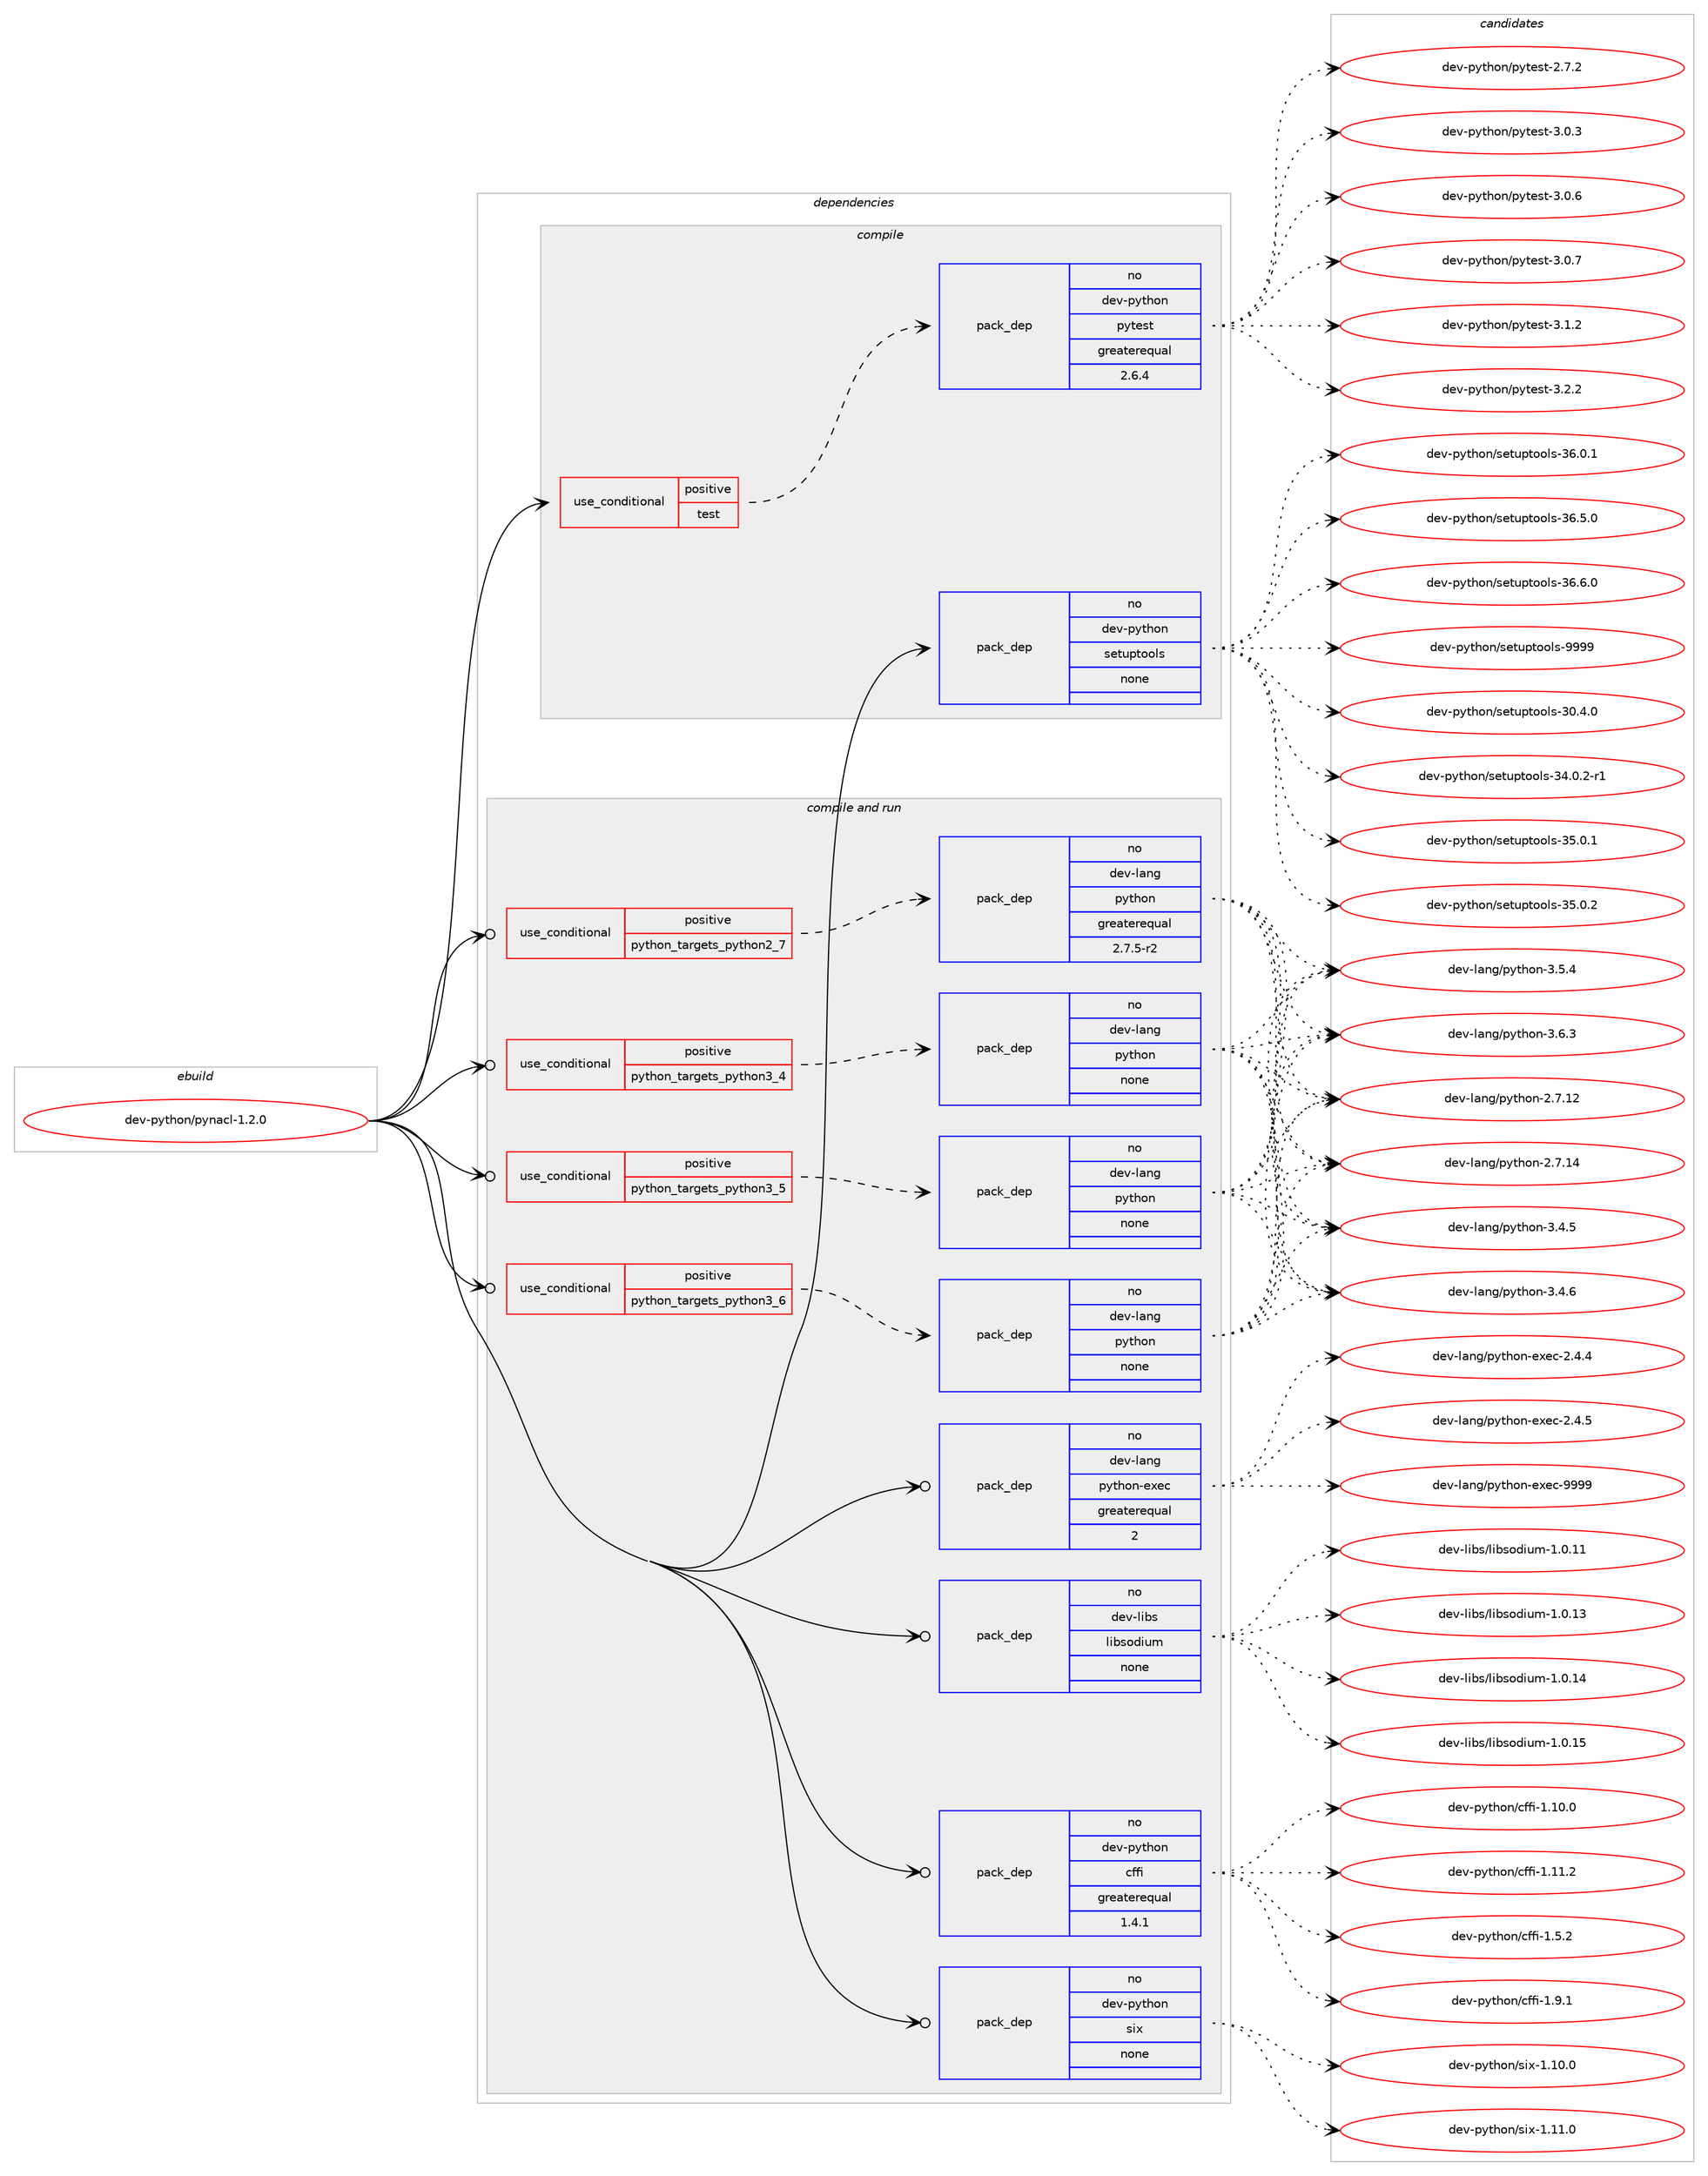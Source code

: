 digraph prolog {

# *************
# Graph options
# *************

newrank=true;
concentrate=true;
compound=true;
graph [rankdir=LR,fontname=Helvetica,fontsize=10,ranksep=1.5];#, ranksep=2.5, nodesep=0.2];
edge  [arrowhead=vee];
node  [fontname=Helvetica,fontsize=10];

# **********
# The ebuild
# **********

subgraph cluster_leftcol {
color=gray;
rank=same;
label=<<i>ebuild</i>>;
id [label="dev-python/pynacl-1.2.0", color=red, width=4, href="../dev-python/pynacl-1.2.0.svg"];
}

# ****************
# The dependencies
# ****************

subgraph cluster_midcol {
color=gray;
label=<<i>dependencies</i>>;
subgraph cluster_compile {
fillcolor="#eeeeee";
style=filled;
label=<<i>compile</i>>;
subgraph cond38886 {
dependency177753 [label=<<TABLE BORDER="0" CELLBORDER="1" CELLSPACING="0" CELLPADDING="4"><TR><TD ROWSPAN="3" CELLPADDING="10">use_conditional</TD></TR><TR><TD>positive</TD></TR><TR><TD>test</TD></TR></TABLE>>, shape=none, color=red];
subgraph pack134949 {
dependency177754 [label=<<TABLE BORDER="0" CELLBORDER="1" CELLSPACING="0" CELLPADDING="4" WIDTH="220"><TR><TD ROWSPAN="6" CELLPADDING="30">pack_dep</TD></TR><TR><TD WIDTH="110">no</TD></TR><TR><TD>dev-python</TD></TR><TR><TD>pytest</TD></TR><TR><TD>greaterequal</TD></TR><TR><TD>2.6.4</TD></TR></TABLE>>, shape=none, color=blue];
}
dependency177753:e -> dependency177754:w [weight=20,style="dashed",arrowhead="vee"];
}
id:e -> dependency177753:w [weight=20,style="solid",arrowhead="vee"];
subgraph pack134950 {
dependency177755 [label=<<TABLE BORDER="0" CELLBORDER="1" CELLSPACING="0" CELLPADDING="4" WIDTH="220"><TR><TD ROWSPAN="6" CELLPADDING="30">pack_dep</TD></TR><TR><TD WIDTH="110">no</TD></TR><TR><TD>dev-python</TD></TR><TR><TD>setuptools</TD></TR><TR><TD>none</TD></TR><TR><TD></TD></TR></TABLE>>, shape=none, color=blue];
}
id:e -> dependency177755:w [weight=20,style="solid",arrowhead="vee"];
}
subgraph cluster_compileandrun {
fillcolor="#eeeeee";
style=filled;
label=<<i>compile and run</i>>;
subgraph cond38887 {
dependency177756 [label=<<TABLE BORDER="0" CELLBORDER="1" CELLSPACING="0" CELLPADDING="4"><TR><TD ROWSPAN="3" CELLPADDING="10">use_conditional</TD></TR><TR><TD>positive</TD></TR><TR><TD>python_targets_python2_7</TD></TR></TABLE>>, shape=none, color=red];
subgraph pack134951 {
dependency177757 [label=<<TABLE BORDER="0" CELLBORDER="1" CELLSPACING="0" CELLPADDING="4" WIDTH="220"><TR><TD ROWSPAN="6" CELLPADDING="30">pack_dep</TD></TR><TR><TD WIDTH="110">no</TD></TR><TR><TD>dev-lang</TD></TR><TR><TD>python</TD></TR><TR><TD>greaterequal</TD></TR><TR><TD>2.7.5-r2</TD></TR></TABLE>>, shape=none, color=blue];
}
dependency177756:e -> dependency177757:w [weight=20,style="dashed",arrowhead="vee"];
}
id:e -> dependency177756:w [weight=20,style="solid",arrowhead="odotvee"];
subgraph cond38888 {
dependency177758 [label=<<TABLE BORDER="0" CELLBORDER="1" CELLSPACING="0" CELLPADDING="4"><TR><TD ROWSPAN="3" CELLPADDING="10">use_conditional</TD></TR><TR><TD>positive</TD></TR><TR><TD>python_targets_python3_4</TD></TR></TABLE>>, shape=none, color=red];
subgraph pack134952 {
dependency177759 [label=<<TABLE BORDER="0" CELLBORDER="1" CELLSPACING="0" CELLPADDING="4" WIDTH="220"><TR><TD ROWSPAN="6" CELLPADDING="30">pack_dep</TD></TR><TR><TD WIDTH="110">no</TD></TR><TR><TD>dev-lang</TD></TR><TR><TD>python</TD></TR><TR><TD>none</TD></TR><TR><TD></TD></TR></TABLE>>, shape=none, color=blue];
}
dependency177758:e -> dependency177759:w [weight=20,style="dashed",arrowhead="vee"];
}
id:e -> dependency177758:w [weight=20,style="solid",arrowhead="odotvee"];
subgraph cond38889 {
dependency177760 [label=<<TABLE BORDER="0" CELLBORDER="1" CELLSPACING="0" CELLPADDING="4"><TR><TD ROWSPAN="3" CELLPADDING="10">use_conditional</TD></TR><TR><TD>positive</TD></TR><TR><TD>python_targets_python3_5</TD></TR></TABLE>>, shape=none, color=red];
subgraph pack134953 {
dependency177761 [label=<<TABLE BORDER="0" CELLBORDER="1" CELLSPACING="0" CELLPADDING="4" WIDTH="220"><TR><TD ROWSPAN="6" CELLPADDING="30">pack_dep</TD></TR><TR><TD WIDTH="110">no</TD></TR><TR><TD>dev-lang</TD></TR><TR><TD>python</TD></TR><TR><TD>none</TD></TR><TR><TD></TD></TR></TABLE>>, shape=none, color=blue];
}
dependency177760:e -> dependency177761:w [weight=20,style="dashed",arrowhead="vee"];
}
id:e -> dependency177760:w [weight=20,style="solid",arrowhead="odotvee"];
subgraph cond38890 {
dependency177762 [label=<<TABLE BORDER="0" CELLBORDER="1" CELLSPACING="0" CELLPADDING="4"><TR><TD ROWSPAN="3" CELLPADDING="10">use_conditional</TD></TR><TR><TD>positive</TD></TR><TR><TD>python_targets_python3_6</TD></TR></TABLE>>, shape=none, color=red];
subgraph pack134954 {
dependency177763 [label=<<TABLE BORDER="0" CELLBORDER="1" CELLSPACING="0" CELLPADDING="4" WIDTH="220"><TR><TD ROWSPAN="6" CELLPADDING="30">pack_dep</TD></TR><TR><TD WIDTH="110">no</TD></TR><TR><TD>dev-lang</TD></TR><TR><TD>python</TD></TR><TR><TD>none</TD></TR><TR><TD></TD></TR></TABLE>>, shape=none, color=blue];
}
dependency177762:e -> dependency177763:w [weight=20,style="dashed",arrowhead="vee"];
}
id:e -> dependency177762:w [weight=20,style="solid",arrowhead="odotvee"];
subgraph pack134955 {
dependency177764 [label=<<TABLE BORDER="0" CELLBORDER="1" CELLSPACING="0" CELLPADDING="4" WIDTH="220"><TR><TD ROWSPAN="6" CELLPADDING="30">pack_dep</TD></TR><TR><TD WIDTH="110">no</TD></TR><TR><TD>dev-lang</TD></TR><TR><TD>python-exec</TD></TR><TR><TD>greaterequal</TD></TR><TR><TD>2</TD></TR></TABLE>>, shape=none, color=blue];
}
id:e -> dependency177764:w [weight=20,style="solid",arrowhead="odotvee"];
subgraph pack134956 {
dependency177765 [label=<<TABLE BORDER="0" CELLBORDER="1" CELLSPACING="0" CELLPADDING="4" WIDTH="220"><TR><TD ROWSPAN="6" CELLPADDING="30">pack_dep</TD></TR><TR><TD WIDTH="110">no</TD></TR><TR><TD>dev-libs</TD></TR><TR><TD>libsodium</TD></TR><TR><TD>none</TD></TR><TR><TD></TD></TR></TABLE>>, shape=none, color=blue];
}
id:e -> dependency177765:w [weight=20,style="solid",arrowhead="odotvee"];
subgraph pack134957 {
dependency177766 [label=<<TABLE BORDER="0" CELLBORDER="1" CELLSPACING="0" CELLPADDING="4" WIDTH="220"><TR><TD ROWSPAN="6" CELLPADDING="30">pack_dep</TD></TR><TR><TD WIDTH="110">no</TD></TR><TR><TD>dev-python</TD></TR><TR><TD>cffi</TD></TR><TR><TD>greaterequal</TD></TR><TR><TD>1.4.1</TD></TR></TABLE>>, shape=none, color=blue];
}
id:e -> dependency177766:w [weight=20,style="solid",arrowhead="odotvee"];
subgraph pack134958 {
dependency177767 [label=<<TABLE BORDER="0" CELLBORDER="1" CELLSPACING="0" CELLPADDING="4" WIDTH="220"><TR><TD ROWSPAN="6" CELLPADDING="30">pack_dep</TD></TR><TR><TD WIDTH="110">no</TD></TR><TR><TD>dev-python</TD></TR><TR><TD>six</TD></TR><TR><TD>none</TD></TR><TR><TD></TD></TR></TABLE>>, shape=none, color=blue];
}
id:e -> dependency177767:w [weight=20,style="solid",arrowhead="odotvee"];
}
subgraph cluster_run {
fillcolor="#eeeeee";
style=filled;
label=<<i>run</i>>;
}
}

# **************
# The candidates
# **************

subgraph cluster_choices {
rank=same;
color=gray;
label=<<i>candidates</i>>;

subgraph choice134949 {
color=black;
nodesep=1;
choice1001011184511212111610411111047112121116101115116455046554650 [label="dev-python/pytest-2.7.2", color=red, width=4,href="../dev-python/pytest-2.7.2.svg"];
choice1001011184511212111610411111047112121116101115116455146484651 [label="dev-python/pytest-3.0.3", color=red, width=4,href="../dev-python/pytest-3.0.3.svg"];
choice1001011184511212111610411111047112121116101115116455146484654 [label="dev-python/pytest-3.0.6", color=red, width=4,href="../dev-python/pytest-3.0.6.svg"];
choice1001011184511212111610411111047112121116101115116455146484655 [label="dev-python/pytest-3.0.7", color=red, width=4,href="../dev-python/pytest-3.0.7.svg"];
choice1001011184511212111610411111047112121116101115116455146494650 [label="dev-python/pytest-3.1.2", color=red, width=4,href="../dev-python/pytest-3.1.2.svg"];
choice1001011184511212111610411111047112121116101115116455146504650 [label="dev-python/pytest-3.2.2", color=red, width=4,href="../dev-python/pytest-3.2.2.svg"];
dependency177754:e -> choice1001011184511212111610411111047112121116101115116455046554650:w [style=dotted,weight="100"];
dependency177754:e -> choice1001011184511212111610411111047112121116101115116455146484651:w [style=dotted,weight="100"];
dependency177754:e -> choice1001011184511212111610411111047112121116101115116455146484654:w [style=dotted,weight="100"];
dependency177754:e -> choice1001011184511212111610411111047112121116101115116455146484655:w [style=dotted,weight="100"];
dependency177754:e -> choice1001011184511212111610411111047112121116101115116455146494650:w [style=dotted,weight="100"];
dependency177754:e -> choice1001011184511212111610411111047112121116101115116455146504650:w [style=dotted,weight="100"];
}
subgraph choice134950 {
color=black;
nodesep=1;
choice100101118451121211161041111104711510111611711211611111110811545514846524648 [label="dev-python/setuptools-30.4.0", color=red, width=4,href="../dev-python/setuptools-30.4.0.svg"];
choice1001011184511212111610411111047115101116117112116111111108115455152464846504511449 [label="dev-python/setuptools-34.0.2-r1", color=red, width=4,href="../dev-python/setuptools-34.0.2-r1.svg"];
choice100101118451121211161041111104711510111611711211611111110811545515346484649 [label="dev-python/setuptools-35.0.1", color=red, width=4,href="../dev-python/setuptools-35.0.1.svg"];
choice100101118451121211161041111104711510111611711211611111110811545515346484650 [label="dev-python/setuptools-35.0.2", color=red, width=4,href="../dev-python/setuptools-35.0.2.svg"];
choice100101118451121211161041111104711510111611711211611111110811545515446484649 [label="dev-python/setuptools-36.0.1", color=red, width=4,href="../dev-python/setuptools-36.0.1.svg"];
choice100101118451121211161041111104711510111611711211611111110811545515446534648 [label="dev-python/setuptools-36.5.0", color=red, width=4,href="../dev-python/setuptools-36.5.0.svg"];
choice100101118451121211161041111104711510111611711211611111110811545515446544648 [label="dev-python/setuptools-36.6.0", color=red, width=4,href="../dev-python/setuptools-36.6.0.svg"];
choice10010111845112121116104111110471151011161171121161111111081154557575757 [label="dev-python/setuptools-9999", color=red, width=4,href="../dev-python/setuptools-9999.svg"];
dependency177755:e -> choice100101118451121211161041111104711510111611711211611111110811545514846524648:w [style=dotted,weight="100"];
dependency177755:e -> choice1001011184511212111610411111047115101116117112116111111108115455152464846504511449:w [style=dotted,weight="100"];
dependency177755:e -> choice100101118451121211161041111104711510111611711211611111110811545515346484649:w [style=dotted,weight="100"];
dependency177755:e -> choice100101118451121211161041111104711510111611711211611111110811545515346484650:w [style=dotted,weight="100"];
dependency177755:e -> choice100101118451121211161041111104711510111611711211611111110811545515446484649:w [style=dotted,weight="100"];
dependency177755:e -> choice100101118451121211161041111104711510111611711211611111110811545515446534648:w [style=dotted,weight="100"];
dependency177755:e -> choice100101118451121211161041111104711510111611711211611111110811545515446544648:w [style=dotted,weight="100"];
dependency177755:e -> choice10010111845112121116104111110471151011161171121161111111081154557575757:w [style=dotted,weight="100"];
}
subgraph choice134951 {
color=black;
nodesep=1;
choice10010111845108971101034711212111610411111045504655464950 [label="dev-lang/python-2.7.12", color=red, width=4,href="../dev-lang/python-2.7.12.svg"];
choice10010111845108971101034711212111610411111045504655464952 [label="dev-lang/python-2.7.14", color=red, width=4,href="../dev-lang/python-2.7.14.svg"];
choice100101118451089711010347112121116104111110455146524653 [label="dev-lang/python-3.4.5", color=red, width=4,href="../dev-lang/python-3.4.5.svg"];
choice100101118451089711010347112121116104111110455146524654 [label="dev-lang/python-3.4.6", color=red, width=4,href="../dev-lang/python-3.4.6.svg"];
choice100101118451089711010347112121116104111110455146534652 [label="dev-lang/python-3.5.4", color=red, width=4,href="../dev-lang/python-3.5.4.svg"];
choice100101118451089711010347112121116104111110455146544651 [label="dev-lang/python-3.6.3", color=red, width=4,href="../dev-lang/python-3.6.3.svg"];
dependency177757:e -> choice10010111845108971101034711212111610411111045504655464950:w [style=dotted,weight="100"];
dependency177757:e -> choice10010111845108971101034711212111610411111045504655464952:w [style=dotted,weight="100"];
dependency177757:e -> choice100101118451089711010347112121116104111110455146524653:w [style=dotted,weight="100"];
dependency177757:e -> choice100101118451089711010347112121116104111110455146524654:w [style=dotted,weight="100"];
dependency177757:e -> choice100101118451089711010347112121116104111110455146534652:w [style=dotted,weight="100"];
dependency177757:e -> choice100101118451089711010347112121116104111110455146544651:w [style=dotted,weight="100"];
}
subgraph choice134952 {
color=black;
nodesep=1;
choice10010111845108971101034711212111610411111045504655464950 [label="dev-lang/python-2.7.12", color=red, width=4,href="../dev-lang/python-2.7.12.svg"];
choice10010111845108971101034711212111610411111045504655464952 [label="dev-lang/python-2.7.14", color=red, width=4,href="../dev-lang/python-2.7.14.svg"];
choice100101118451089711010347112121116104111110455146524653 [label="dev-lang/python-3.4.5", color=red, width=4,href="../dev-lang/python-3.4.5.svg"];
choice100101118451089711010347112121116104111110455146524654 [label="dev-lang/python-3.4.6", color=red, width=4,href="../dev-lang/python-3.4.6.svg"];
choice100101118451089711010347112121116104111110455146534652 [label="dev-lang/python-3.5.4", color=red, width=4,href="../dev-lang/python-3.5.4.svg"];
choice100101118451089711010347112121116104111110455146544651 [label="dev-lang/python-3.6.3", color=red, width=4,href="../dev-lang/python-3.6.3.svg"];
dependency177759:e -> choice10010111845108971101034711212111610411111045504655464950:w [style=dotted,weight="100"];
dependency177759:e -> choice10010111845108971101034711212111610411111045504655464952:w [style=dotted,weight="100"];
dependency177759:e -> choice100101118451089711010347112121116104111110455146524653:w [style=dotted,weight="100"];
dependency177759:e -> choice100101118451089711010347112121116104111110455146524654:w [style=dotted,weight="100"];
dependency177759:e -> choice100101118451089711010347112121116104111110455146534652:w [style=dotted,weight="100"];
dependency177759:e -> choice100101118451089711010347112121116104111110455146544651:w [style=dotted,weight="100"];
}
subgraph choice134953 {
color=black;
nodesep=1;
choice10010111845108971101034711212111610411111045504655464950 [label="dev-lang/python-2.7.12", color=red, width=4,href="../dev-lang/python-2.7.12.svg"];
choice10010111845108971101034711212111610411111045504655464952 [label="dev-lang/python-2.7.14", color=red, width=4,href="../dev-lang/python-2.7.14.svg"];
choice100101118451089711010347112121116104111110455146524653 [label="dev-lang/python-3.4.5", color=red, width=4,href="../dev-lang/python-3.4.5.svg"];
choice100101118451089711010347112121116104111110455146524654 [label="dev-lang/python-3.4.6", color=red, width=4,href="../dev-lang/python-3.4.6.svg"];
choice100101118451089711010347112121116104111110455146534652 [label="dev-lang/python-3.5.4", color=red, width=4,href="../dev-lang/python-3.5.4.svg"];
choice100101118451089711010347112121116104111110455146544651 [label="dev-lang/python-3.6.3", color=red, width=4,href="../dev-lang/python-3.6.3.svg"];
dependency177761:e -> choice10010111845108971101034711212111610411111045504655464950:w [style=dotted,weight="100"];
dependency177761:e -> choice10010111845108971101034711212111610411111045504655464952:w [style=dotted,weight="100"];
dependency177761:e -> choice100101118451089711010347112121116104111110455146524653:w [style=dotted,weight="100"];
dependency177761:e -> choice100101118451089711010347112121116104111110455146524654:w [style=dotted,weight="100"];
dependency177761:e -> choice100101118451089711010347112121116104111110455146534652:w [style=dotted,weight="100"];
dependency177761:e -> choice100101118451089711010347112121116104111110455146544651:w [style=dotted,weight="100"];
}
subgraph choice134954 {
color=black;
nodesep=1;
choice10010111845108971101034711212111610411111045504655464950 [label="dev-lang/python-2.7.12", color=red, width=4,href="../dev-lang/python-2.7.12.svg"];
choice10010111845108971101034711212111610411111045504655464952 [label="dev-lang/python-2.7.14", color=red, width=4,href="../dev-lang/python-2.7.14.svg"];
choice100101118451089711010347112121116104111110455146524653 [label="dev-lang/python-3.4.5", color=red, width=4,href="../dev-lang/python-3.4.5.svg"];
choice100101118451089711010347112121116104111110455146524654 [label="dev-lang/python-3.4.6", color=red, width=4,href="../dev-lang/python-3.4.6.svg"];
choice100101118451089711010347112121116104111110455146534652 [label="dev-lang/python-3.5.4", color=red, width=4,href="../dev-lang/python-3.5.4.svg"];
choice100101118451089711010347112121116104111110455146544651 [label="dev-lang/python-3.6.3", color=red, width=4,href="../dev-lang/python-3.6.3.svg"];
dependency177763:e -> choice10010111845108971101034711212111610411111045504655464950:w [style=dotted,weight="100"];
dependency177763:e -> choice10010111845108971101034711212111610411111045504655464952:w [style=dotted,weight="100"];
dependency177763:e -> choice100101118451089711010347112121116104111110455146524653:w [style=dotted,weight="100"];
dependency177763:e -> choice100101118451089711010347112121116104111110455146524654:w [style=dotted,weight="100"];
dependency177763:e -> choice100101118451089711010347112121116104111110455146534652:w [style=dotted,weight="100"];
dependency177763:e -> choice100101118451089711010347112121116104111110455146544651:w [style=dotted,weight="100"];
}
subgraph choice134955 {
color=black;
nodesep=1;
choice1001011184510897110103471121211161041111104510112010199455046524652 [label="dev-lang/python-exec-2.4.4", color=red, width=4,href="../dev-lang/python-exec-2.4.4.svg"];
choice1001011184510897110103471121211161041111104510112010199455046524653 [label="dev-lang/python-exec-2.4.5", color=red, width=4,href="../dev-lang/python-exec-2.4.5.svg"];
choice10010111845108971101034711212111610411111045101120101994557575757 [label="dev-lang/python-exec-9999", color=red, width=4,href="../dev-lang/python-exec-9999.svg"];
dependency177764:e -> choice1001011184510897110103471121211161041111104510112010199455046524652:w [style=dotted,weight="100"];
dependency177764:e -> choice1001011184510897110103471121211161041111104510112010199455046524653:w [style=dotted,weight="100"];
dependency177764:e -> choice10010111845108971101034711212111610411111045101120101994557575757:w [style=dotted,weight="100"];
}
subgraph choice134956 {
color=black;
nodesep=1;
choice1001011184510810598115471081059811511110010511710945494648464949 [label="dev-libs/libsodium-1.0.11", color=red, width=4,href="../dev-libs/libsodium-1.0.11.svg"];
choice1001011184510810598115471081059811511110010511710945494648464951 [label="dev-libs/libsodium-1.0.13", color=red, width=4,href="../dev-libs/libsodium-1.0.13.svg"];
choice1001011184510810598115471081059811511110010511710945494648464952 [label="dev-libs/libsodium-1.0.14", color=red, width=4,href="../dev-libs/libsodium-1.0.14.svg"];
choice1001011184510810598115471081059811511110010511710945494648464953 [label="dev-libs/libsodium-1.0.15", color=red, width=4,href="../dev-libs/libsodium-1.0.15.svg"];
dependency177765:e -> choice1001011184510810598115471081059811511110010511710945494648464949:w [style=dotted,weight="100"];
dependency177765:e -> choice1001011184510810598115471081059811511110010511710945494648464951:w [style=dotted,weight="100"];
dependency177765:e -> choice1001011184510810598115471081059811511110010511710945494648464952:w [style=dotted,weight="100"];
dependency177765:e -> choice1001011184510810598115471081059811511110010511710945494648464953:w [style=dotted,weight="100"];
}
subgraph choice134957 {
color=black;
nodesep=1;
choice10010111845112121116104111110479910210210545494649484648 [label="dev-python/cffi-1.10.0", color=red, width=4,href="../dev-python/cffi-1.10.0.svg"];
choice10010111845112121116104111110479910210210545494649494650 [label="dev-python/cffi-1.11.2", color=red, width=4,href="../dev-python/cffi-1.11.2.svg"];
choice100101118451121211161041111104799102102105454946534650 [label="dev-python/cffi-1.5.2", color=red, width=4,href="../dev-python/cffi-1.5.2.svg"];
choice100101118451121211161041111104799102102105454946574649 [label="dev-python/cffi-1.9.1", color=red, width=4,href="../dev-python/cffi-1.9.1.svg"];
dependency177766:e -> choice10010111845112121116104111110479910210210545494649484648:w [style=dotted,weight="100"];
dependency177766:e -> choice10010111845112121116104111110479910210210545494649494650:w [style=dotted,weight="100"];
dependency177766:e -> choice100101118451121211161041111104799102102105454946534650:w [style=dotted,weight="100"];
dependency177766:e -> choice100101118451121211161041111104799102102105454946574649:w [style=dotted,weight="100"];
}
subgraph choice134958 {
color=black;
nodesep=1;
choice100101118451121211161041111104711510512045494649484648 [label="dev-python/six-1.10.0", color=red, width=4,href="../dev-python/six-1.10.0.svg"];
choice100101118451121211161041111104711510512045494649494648 [label="dev-python/six-1.11.0", color=red, width=4,href="../dev-python/six-1.11.0.svg"];
dependency177767:e -> choice100101118451121211161041111104711510512045494649484648:w [style=dotted,weight="100"];
dependency177767:e -> choice100101118451121211161041111104711510512045494649494648:w [style=dotted,weight="100"];
}
}

}
